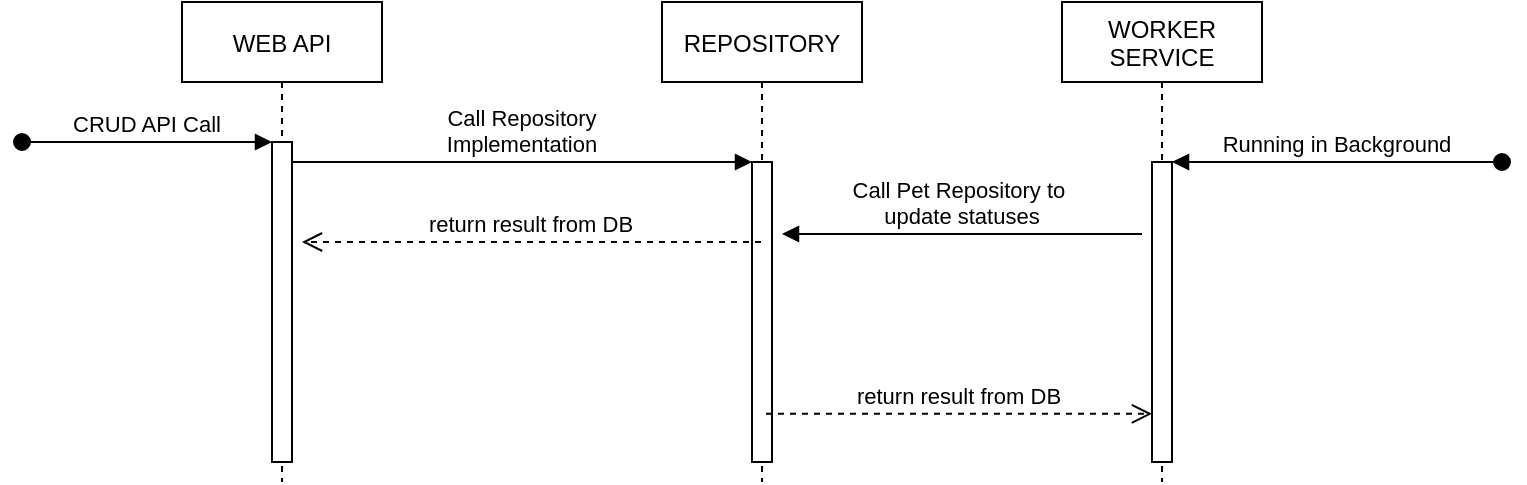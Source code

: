 <mxfile version="13.6.5" type="github">
  <diagram id="kgpKYQtTHZ0yAKxKKP6v" name="Page-1">
    <mxGraphModel dx="1298" dy="882" grid="1" gridSize="10" guides="1" tooltips="1" connect="1" arrows="1" fold="1" page="1" pageScale="1" pageWidth="850" pageHeight="1100" math="0" shadow="0">
      <root>
        <mxCell id="0" />
        <mxCell id="1" parent="0" />
        <mxCell id="3nuBFxr9cyL0pnOWT2aG-1" value="WEB API" style="shape=umlLifeline;perimeter=lifelinePerimeter;container=1;collapsible=0;recursiveResize=0;rounded=0;shadow=0;strokeWidth=1;" parent="1" vertex="1">
          <mxGeometry x="120" y="80" width="100" height="240" as="geometry" />
        </mxCell>
        <mxCell id="3nuBFxr9cyL0pnOWT2aG-2" value="" style="points=[];perimeter=orthogonalPerimeter;rounded=0;shadow=0;strokeWidth=1;" parent="3nuBFxr9cyL0pnOWT2aG-1" vertex="1">
          <mxGeometry x="45" y="70" width="10" height="160" as="geometry" />
        </mxCell>
        <mxCell id="3nuBFxr9cyL0pnOWT2aG-3" value="CRUD API Call" style="verticalAlign=bottom;startArrow=oval;endArrow=block;startSize=8;shadow=0;strokeWidth=1;" parent="3nuBFxr9cyL0pnOWT2aG-1" target="3nuBFxr9cyL0pnOWT2aG-2" edge="1">
          <mxGeometry relative="1" as="geometry">
            <mxPoint x="-80" y="70" as="sourcePoint" />
          </mxGeometry>
        </mxCell>
        <mxCell id="3nuBFxr9cyL0pnOWT2aG-5" value="REPOSITORY" style="shape=umlLifeline;perimeter=lifelinePerimeter;container=1;collapsible=0;recursiveResize=0;rounded=0;shadow=0;strokeWidth=1;" parent="1" vertex="1">
          <mxGeometry x="360" y="80" width="100" height="240" as="geometry" />
        </mxCell>
        <mxCell id="3nuBFxr9cyL0pnOWT2aG-6" value="" style="points=[];perimeter=orthogonalPerimeter;rounded=0;shadow=0;strokeWidth=1;" parent="3nuBFxr9cyL0pnOWT2aG-5" vertex="1">
          <mxGeometry x="45" y="80" width="10" height="150" as="geometry" />
        </mxCell>
        <mxCell id="3nuBFxr9cyL0pnOWT2aG-8" value="Call Repository&#xa;Implementation" style="verticalAlign=bottom;endArrow=block;entryX=0;entryY=0;shadow=0;strokeWidth=1;" parent="1" source="3nuBFxr9cyL0pnOWT2aG-2" target="3nuBFxr9cyL0pnOWT2aG-6" edge="1">
          <mxGeometry relative="1" as="geometry">
            <mxPoint x="275" y="160" as="sourcePoint" />
          </mxGeometry>
        </mxCell>
        <mxCell id="6a1g1hdFSUVLQd4YXDHy-1" value="WORKER&#xa;SERVICE" style="shape=umlLifeline;perimeter=lifelinePerimeter;container=1;collapsible=0;recursiveResize=0;rounded=0;shadow=0;strokeWidth=1;" vertex="1" parent="1">
          <mxGeometry x="560" y="80" width="100" height="240" as="geometry" />
        </mxCell>
        <mxCell id="6a1g1hdFSUVLQd4YXDHy-2" value="" style="points=[];perimeter=orthogonalPerimeter;rounded=0;shadow=0;strokeWidth=1;" vertex="1" parent="6a1g1hdFSUVLQd4YXDHy-1">
          <mxGeometry x="45" y="80" width="10" height="150" as="geometry" />
        </mxCell>
        <mxCell id="6a1g1hdFSUVLQd4YXDHy-3" value="return result from DB" style="verticalAlign=bottom;endArrow=open;dashed=1;endSize=8;shadow=0;strokeWidth=1;" edge="1" parent="1" source="3nuBFxr9cyL0pnOWT2aG-5">
          <mxGeometry relative="1" as="geometry">
            <mxPoint x="180" y="200" as="targetPoint" />
            <mxPoint x="340" y="200.0" as="sourcePoint" />
          </mxGeometry>
        </mxCell>
        <mxCell id="6a1g1hdFSUVLQd4YXDHy-6" value="Call Pet Repository to &#xa;update statuses" style="verticalAlign=bottom;endArrow=block;shadow=0;strokeWidth=1;" edge="1" parent="1">
          <mxGeometry relative="1" as="geometry">
            <mxPoint x="600" y="196" as="sourcePoint" />
            <mxPoint x="420" y="196" as="targetPoint" />
          </mxGeometry>
        </mxCell>
        <mxCell id="6a1g1hdFSUVLQd4YXDHy-7" value="return result from DB" style="verticalAlign=bottom;endArrow=open;dashed=1;endSize=8;shadow=0;strokeWidth=1;exitX=0.52;exitY=0.858;exitDx=0;exitDy=0;exitPerimeter=0;" edge="1" parent="1" source="3nuBFxr9cyL0pnOWT2aG-5" target="6a1g1hdFSUVLQd4YXDHy-2">
          <mxGeometry relative="1" as="geometry">
            <mxPoint x="180" y="360" as="targetPoint" />
            <mxPoint x="409.5" y="360" as="sourcePoint" />
          </mxGeometry>
        </mxCell>
        <mxCell id="6a1g1hdFSUVLQd4YXDHy-8" value="Running in Background" style="verticalAlign=bottom;startArrow=oval;endArrow=block;startSize=8;shadow=0;strokeWidth=1;" edge="1" parent="1" target="6a1g1hdFSUVLQd4YXDHy-2">
          <mxGeometry relative="1" as="geometry">
            <mxPoint x="780" y="160" as="sourcePoint" />
            <mxPoint x="740" y="235" as="targetPoint" />
          </mxGeometry>
        </mxCell>
      </root>
    </mxGraphModel>
  </diagram>
</mxfile>

